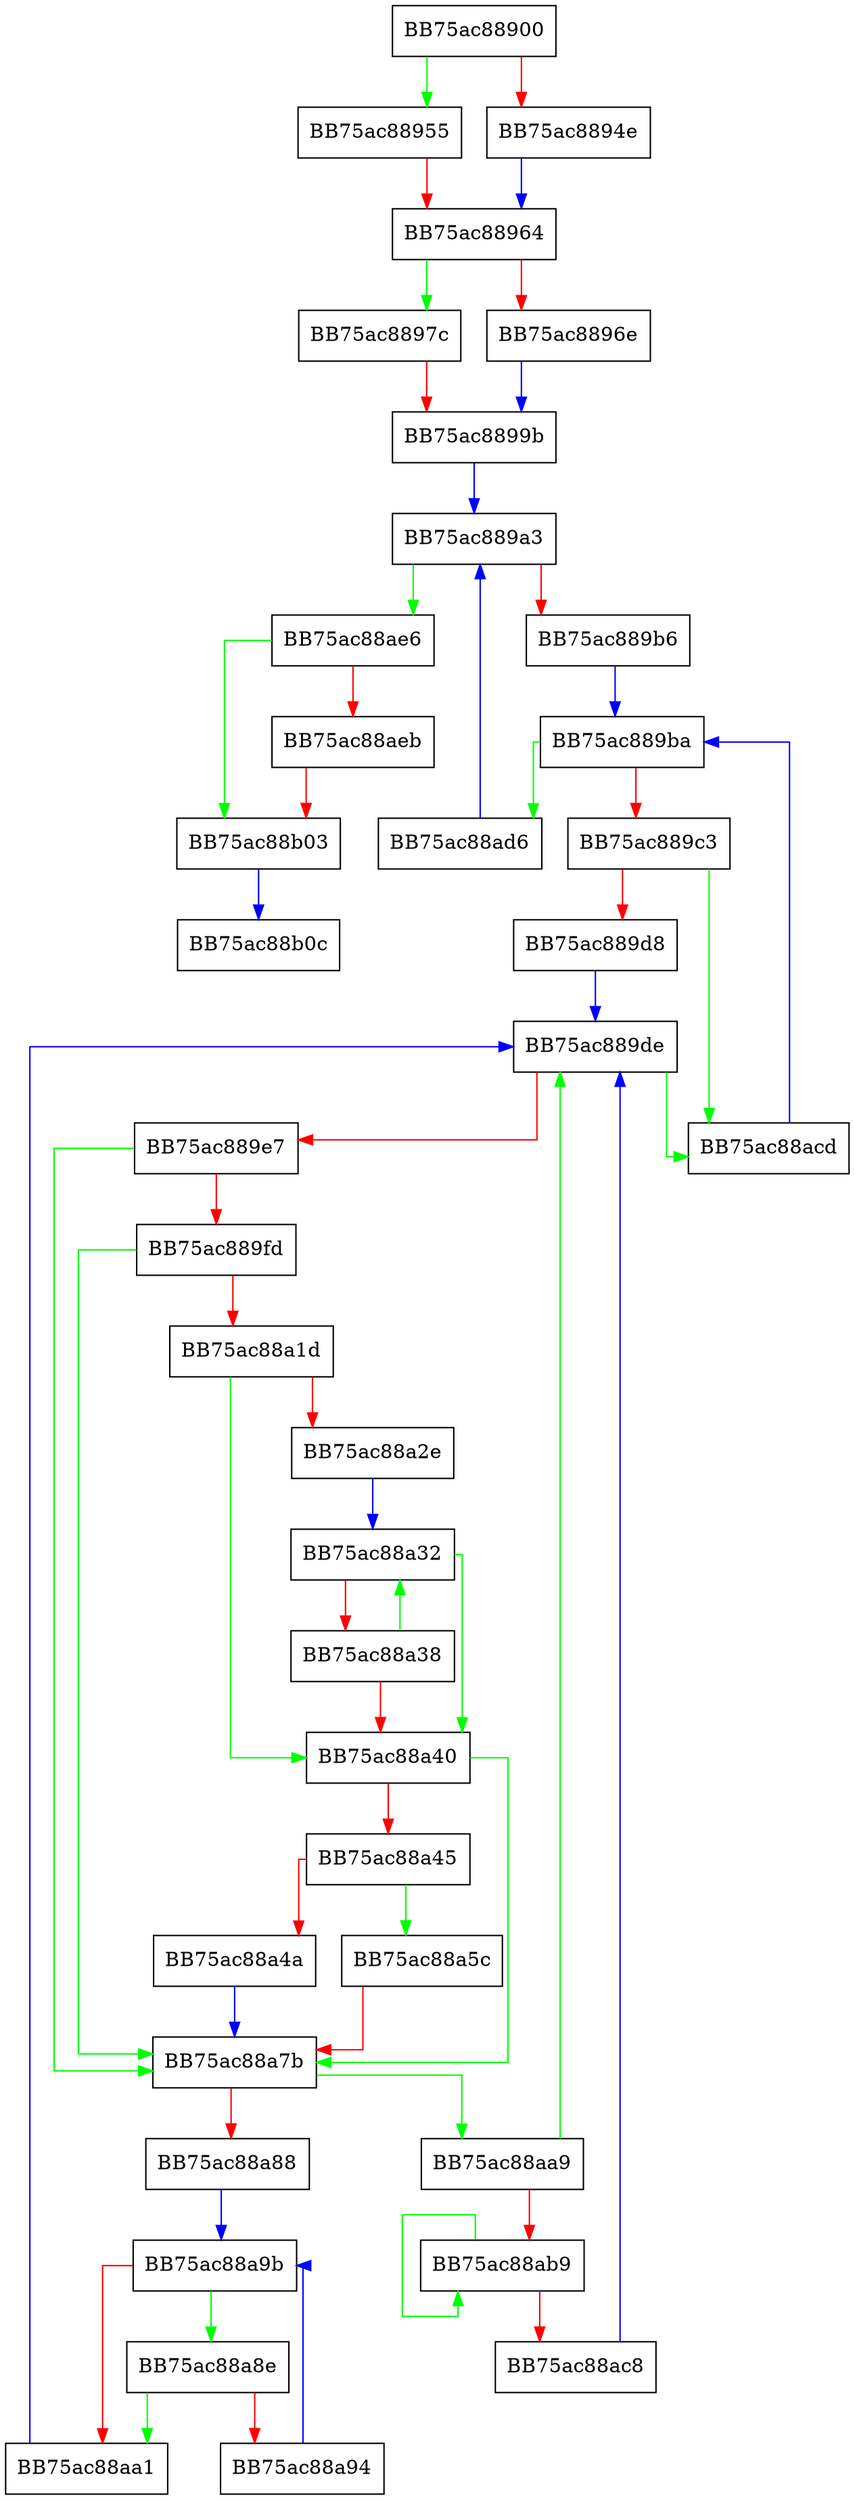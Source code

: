 digraph ReportRevert {
  node [shape="box"];
  graph [splines=ortho];
  BB75ac88900 -> BB75ac88955 [color="green"];
  BB75ac88900 -> BB75ac8894e [color="red"];
  BB75ac8894e -> BB75ac88964 [color="blue"];
  BB75ac88955 -> BB75ac88964 [color="red"];
  BB75ac88964 -> BB75ac8897c [color="green"];
  BB75ac88964 -> BB75ac8896e [color="red"];
  BB75ac8896e -> BB75ac8899b [color="blue"];
  BB75ac8897c -> BB75ac8899b [color="red"];
  BB75ac8899b -> BB75ac889a3 [color="blue"];
  BB75ac889a3 -> BB75ac88ae6 [color="green"];
  BB75ac889a3 -> BB75ac889b6 [color="red"];
  BB75ac889b6 -> BB75ac889ba [color="blue"];
  BB75ac889ba -> BB75ac88ad6 [color="green"];
  BB75ac889ba -> BB75ac889c3 [color="red"];
  BB75ac889c3 -> BB75ac88acd [color="green"];
  BB75ac889c3 -> BB75ac889d8 [color="red"];
  BB75ac889d8 -> BB75ac889de [color="blue"];
  BB75ac889de -> BB75ac88acd [color="green"];
  BB75ac889de -> BB75ac889e7 [color="red"];
  BB75ac889e7 -> BB75ac88a7b [color="green"];
  BB75ac889e7 -> BB75ac889fd [color="red"];
  BB75ac889fd -> BB75ac88a7b [color="green"];
  BB75ac889fd -> BB75ac88a1d [color="red"];
  BB75ac88a1d -> BB75ac88a40 [color="green"];
  BB75ac88a1d -> BB75ac88a2e [color="red"];
  BB75ac88a2e -> BB75ac88a32 [color="blue"];
  BB75ac88a32 -> BB75ac88a40 [color="green"];
  BB75ac88a32 -> BB75ac88a38 [color="red"];
  BB75ac88a38 -> BB75ac88a32 [color="green"];
  BB75ac88a38 -> BB75ac88a40 [color="red"];
  BB75ac88a40 -> BB75ac88a7b [color="green"];
  BB75ac88a40 -> BB75ac88a45 [color="red"];
  BB75ac88a45 -> BB75ac88a5c [color="green"];
  BB75ac88a45 -> BB75ac88a4a [color="red"];
  BB75ac88a4a -> BB75ac88a7b [color="blue"];
  BB75ac88a5c -> BB75ac88a7b [color="red"];
  BB75ac88a7b -> BB75ac88aa9 [color="green"];
  BB75ac88a7b -> BB75ac88a88 [color="red"];
  BB75ac88a88 -> BB75ac88a9b [color="blue"];
  BB75ac88a8e -> BB75ac88aa1 [color="green"];
  BB75ac88a8e -> BB75ac88a94 [color="red"];
  BB75ac88a94 -> BB75ac88a9b [color="blue"];
  BB75ac88a9b -> BB75ac88a8e [color="green"];
  BB75ac88a9b -> BB75ac88aa1 [color="red"];
  BB75ac88aa1 -> BB75ac889de [color="blue"];
  BB75ac88aa9 -> BB75ac889de [color="green"];
  BB75ac88aa9 -> BB75ac88ab9 [color="red"];
  BB75ac88ab9 -> BB75ac88ab9 [color="green"];
  BB75ac88ab9 -> BB75ac88ac8 [color="red"];
  BB75ac88ac8 -> BB75ac889de [color="blue"];
  BB75ac88acd -> BB75ac889ba [color="blue"];
  BB75ac88ad6 -> BB75ac889a3 [color="blue"];
  BB75ac88ae6 -> BB75ac88b03 [color="green"];
  BB75ac88ae6 -> BB75ac88aeb [color="red"];
  BB75ac88aeb -> BB75ac88b03 [color="red"];
  BB75ac88b03 -> BB75ac88b0c [color="blue"];
}